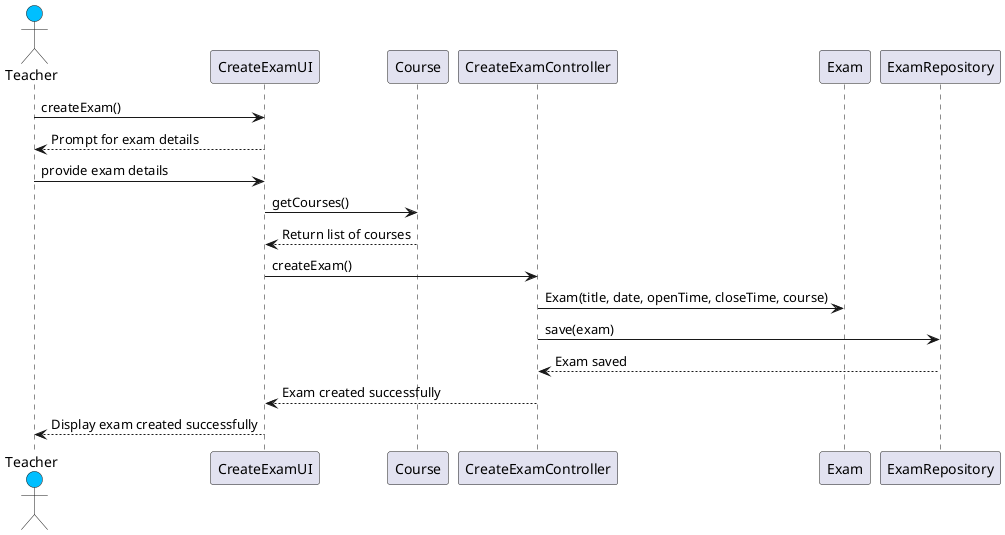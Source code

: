 @startuml

actor Teacher #DeepSkyBlue

Teacher -> CreateExamUI : createExam()
CreateExamUI --> Teacher : Prompt for exam details
Teacher -> CreateExamUI : provide exam details
CreateExamUI -> Course : getCourses()
Course --> CreateExamUI : Return list of courses
CreateExamUI -> CreateExamController : createExam()
CreateExamController -> Exam : Exam(title, date, openTime, closeTime, course)
CreateExamController -> ExamRepository : save(exam)
ExamRepository --> CreateExamController : Exam saved
CreateExamController --> CreateExamUI : Exam created successfully
CreateExamUI --> Teacher : Display exam created successfully
@enduml